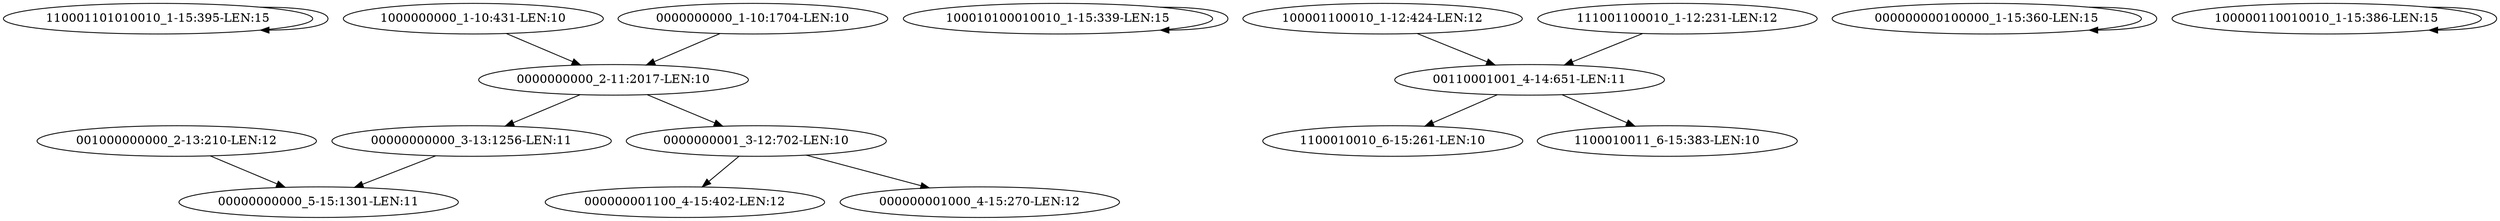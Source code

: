 digraph G {
    "110001101010010_1-15:395-LEN:15" -> "110001101010010_1-15:395-LEN:15";
    "0000000000_2-11:2017-LEN:10" -> "00000000000_3-13:1256-LEN:11";
    "0000000000_2-11:2017-LEN:10" -> "0000000001_3-12:702-LEN:10";
    "00000000000_3-13:1256-LEN:11" -> "00000000000_5-15:1301-LEN:11";
    "001000000000_2-13:210-LEN:12" -> "00000000000_5-15:1301-LEN:11";
    "100010100010010_1-15:339-LEN:15" -> "100010100010010_1-15:339-LEN:15";
    "1000000000_1-10:431-LEN:10" -> "0000000000_2-11:2017-LEN:10";
    "100001100010_1-12:424-LEN:12" -> "00110001001_4-14:651-LEN:11";
    "000000000100000_1-15:360-LEN:15" -> "000000000100000_1-15:360-LEN:15";
    "00110001001_4-14:651-LEN:11" -> "1100010010_6-15:261-LEN:10";
    "00110001001_4-14:651-LEN:11" -> "1100010011_6-15:383-LEN:10";
    "100000110010010_1-15:386-LEN:15" -> "100000110010010_1-15:386-LEN:15";
    "0000000001_3-12:702-LEN:10" -> "000000001100_4-15:402-LEN:12";
    "0000000001_3-12:702-LEN:10" -> "000000001000_4-15:270-LEN:12";
    "0000000000_1-10:1704-LEN:10" -> "0000000000_2-11:2017-LEN:10";
    "111001100010_1-12:231-LEN:12" -> "00110001001_4-14:651-LEN:11";
}
